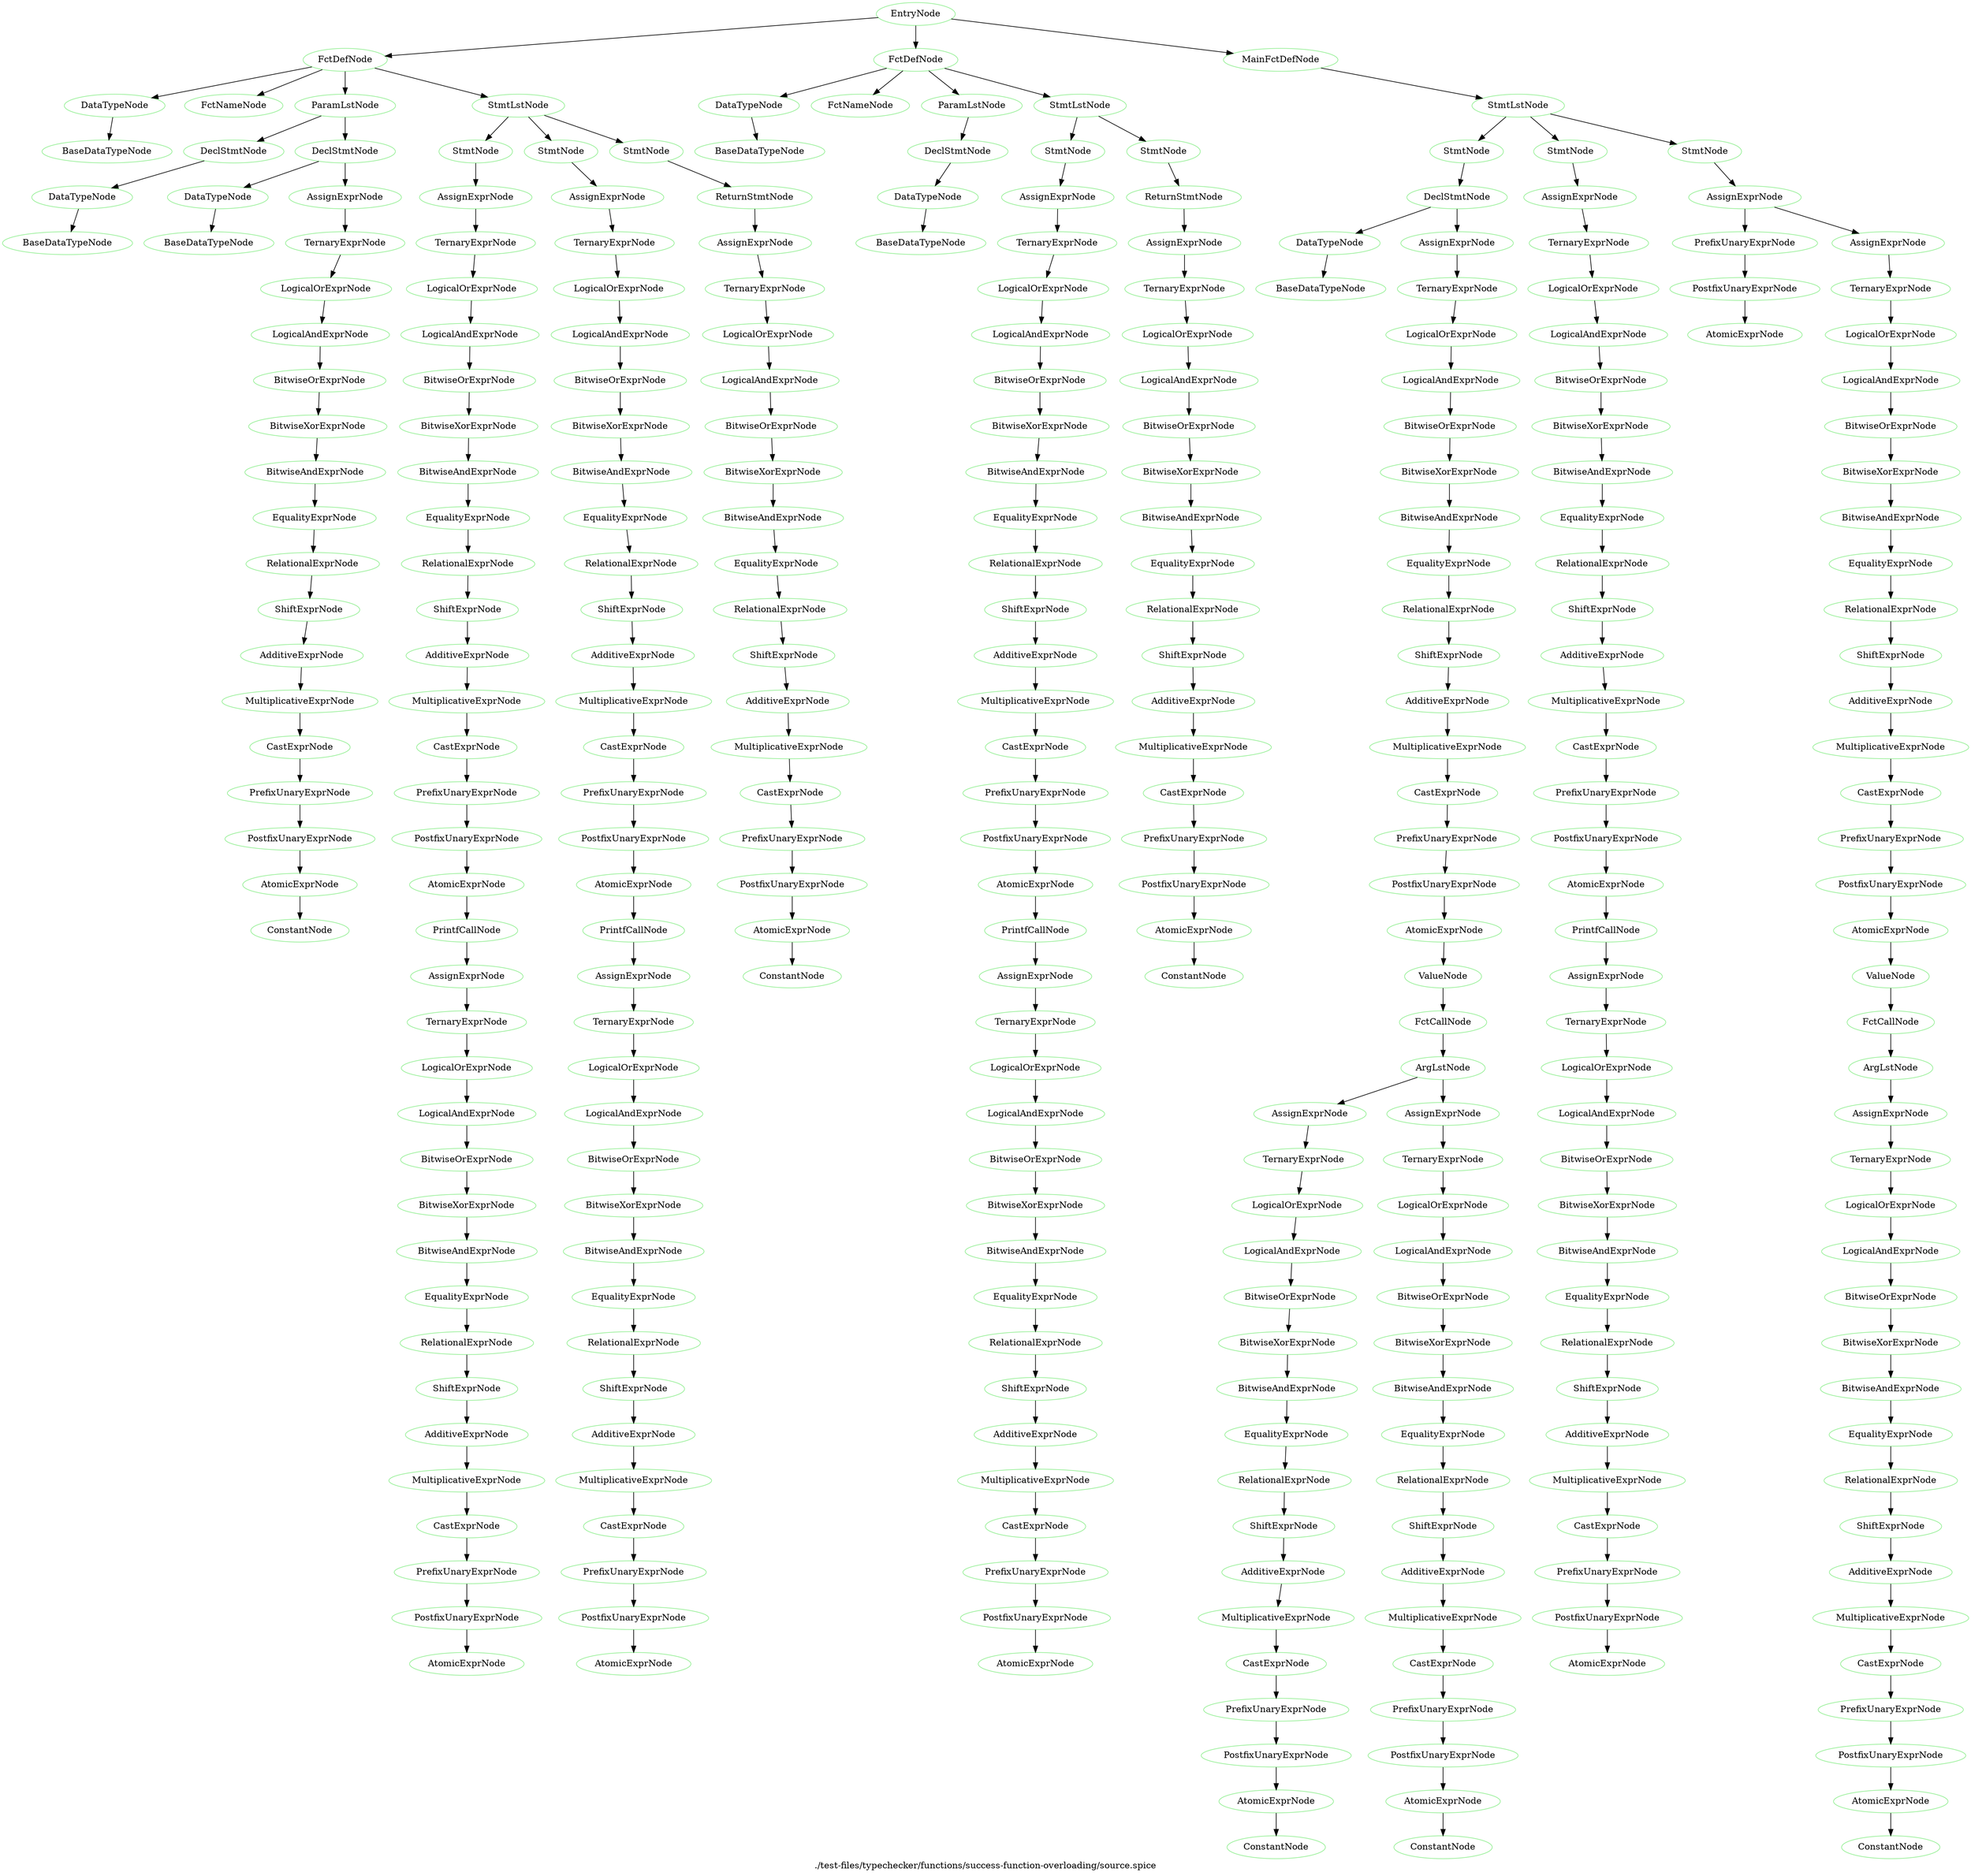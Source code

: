 digraph {
 rankdir="TB";
 label="./test-files/typechecker/functions/success-function-overloading/source.spice";
 L1C1_EntryNode [color="lightgreen",label="EntryNode"];
 L1C1_FctDefNode [color="lightgreen",label="FctDefNode"];
 L1C1_EntryNode -> L1C1_FctDefNode;
 L1C3_DataTypeNode [color="lightgreen",label="DataTypeNode"];
 L1C1_FctDefNode -> L1C3_DataTypeNode;
 L1C3_BaseDataTypeNode [color="lightgreen",label="BaseDataTypeNode"];
 L1C3_DataTypeNode -> L1C3_BaseDataTypeNode;
 L1C11_FctNameNode [color="lightgreen",label="FctNameNode"];
 L1C1_FctDefNode -> L1C11_FctNameNode;
 L1C26_ParamLstNode [color="lightgreen",label="ParamLstNode"];
 L1C1_FctDefNode -> L1C26_ParamLstNode;
 L1C26_DeclStmtNode [color="lightgreen",label="DeclStmtNode"];
 L1C26_ParamLstNode -> L1C26_DeclStmtNode;
 L1C26_DataTypeNode [color="lightgreen",label="DataTypeNode"];
 L1C26_DeclStmtNode -> L1C26_DataTypeNode;
 L1C26_BaseDataTypeNode [color="lightgreen",label="BaseDataTypeNode"];
 L1C26_DataTypeNode -> L1C26_BaseDataTypeNode;
 L1C44_DeclStmtNode [color="lightgreen",label="DeclStmtNode"];
 L1C26_ParamLstNode -> L1C44_DeclStmtNode;
 L1C44_DataTypeNode [color="lightgreen",label="DataTypeNode"];
 L1C44_DeclStmtNode -> L1C44_DataTypeNode;
 L1C44_BaseDataTypeNode [color="lightgreen",label="BaseDataTypeNode"];
 L1C44_DataTypeNode -> L1C44_BaseDataTypeNode;
 L1C62_AssignExprNode [color="lightgreen",label="AssignExprNode"];
 L1C44_DeclStmtNode -> L1C62_AssignExprNode;
 L1C62_TernaryExprNode [color="lightgreen",label="TernaryExprNode"];
 L1C62_AssignExprNode -> L1C62_TernaryExprNode;
 L1C62_LogicalOrExprNode [color="lightgreen",label="LogicalOrExprNode"];
 L1C62_TernaryExprNode -> L1C62_LogicalOrExprNode;
 L1C62_LogicalAndExprNode [color="lightgreen",label="LogicalAndExprNode"];
 L1C62_LogicalOrExprNode -> L1C62_LogicalAndExprNode;
 L1C62_BitwiseOrExprNode [color="lightgreen",label="BitwiseOrExprNode"];
 L1C62_LogicalAndExprNode -> L1C62_BitwiseOrExprNode;
 L1C62_BitwiseXorExprNode [color="lightgreen",label="BitwiseXorExprNode"];
 L1C62_BitwiseOrExprNode -> L1C62_BitwiseXorExprNode;
 L1C62_BitwiseAndExprNode [color="lightgreen",label="BitwiseAndExprNode"];
 L1C62_BitwiseXorExprNode -> L1C62_BitwiseAndExprNode;
 L1C62_EqualityExprNode [color="lightgreen",label="EqualityExprNode"];
 L1C62_BitwiseAndExprNode -> L1C62_EqualityExprNode;
 L1C62_RelationalExprNode [color="lightgreen",label="RelationalExprNode"];
 L1C62_EqualityExprNode -> L1C62_RelationalExprNode;
 L1C62_ShiftExprNode [color="lightgreen",label="ShiftExprNode"];
 L1C62_RelationalExprNode -> L1C62_ShiftExprNode;
 L1C62_AdditiveExprNode [color="lightgreen",label="AdditiveExprNode"];
 L1C62_ShiftExprNode -> L1C62_AdditiveExprNode;
 L1C62_MultiplicativeExprNode [color="lightgreen",label="MultiplicativeExprNode"];
 L1C62_AdditiveExprNode -> L1C62_MultiplicativeExprNode;
 L1C62_CastExprNode [color="lightgreen",label="CastExprNode"];
 L1C62_MultiplicativeExprNode -> L1C62_CastExprNode;
 L1C62_PrefixUnaryExprNode [color="lightgreen",label="PrefixUnaryExprNode"];
 L1C62_CastExprNode -> L1C62_PrefixUnaryExprNode;
 L1C62_PostfixUnaryExprNode [color="lightgreen",label="PostfixUnaryExprNode"];
 L1C62_PrefixUnaryExprNode -> L1C62_PostfixUnaryExprNode;
 L1C62_AtomicExprNode [color="lightgreen",label="AtomicExprNode"];
 L1C62_PostfixUnaryExprNode -> L1C62_AtomicExprNode;
 L1C62_ConstantNode [color="lightgreen",label="ConstantNode"];
 L1C62_AtomicExprNode -> L1C62_ConstantNode;
 L2C5_StmtLstNode [color="lightgreen",label="StmtLstNode"];
 L1C1_FctDefNode -> L2C5_StmtLstNode;
 L2C5_StmtNode [color="lightgreen",label="StmtNode"];
 L2C5_StmtLstNode -> L2C5_StmtNode;
 L2C5_AssignExprNode [color="lightgreen",label="AssignExprNode"];
 L2C5_StmtNode -> L2C5_AssignExprNode;
 L2C5_TernaryExprNode [color="lightgreen",label="TernaryExprNode"];
 L2C5_AssignExprNode -> L2C5_TernaryExprNode;
 L2C5_LogicalOrExprNode [color="lightgreen",label="LogicalOrExprNode"];
 L2C5_TernaryExprNode -> L2C5_LogicalOrExprNode;
 L2C5_LogicalAndExprNode [color="lightgreen",label="LogicalAndExprNode"];
 L2C5_LogicalOrExprNode -> L2C5_LogicalAndExprNode;
 L2C5_BitwiseOrExprNode [color="lightgreen",label="BitwiseOrExprNode"];
 L2C5_LogicalAndExprNode -> L2C5_BitwiseOrExprNode;
 L2C5_BitwiseXorExprNode [color="lightgreen",label="BitwiseXorExprNode"];
 L2C5_BitwiseOrExprNode -> L2C5_BitwiseXorExprNode;
 L2C5_BitwiseAndExprNode [color="lightgreen",label="BitwiseAndExprNode"];
 L2C5_BitwiseXorExprNode -> L2C5_BitwiseAndExprNode;
 L2C5_EqualityExprNode [color="lightgreen",label="EqualityExprNode"];
 L2C5_BitwiseAndExprNode -> L2C5_EqualityExprNode;
 L2C5_RelationalExprNode [color="lightgreen",label="RelationalExprNode"];
 L2C5_EqualityExprNode -> L2C5_RelationalExprNode;
 L2C5_ShiftExprNode [color="lightgreen",label="ShiftExprNode"];
 L2C5_RelationalExprNode -> L2C5_ShiftExprNode;
 L2C5_AdditiveExprNode [color="lightgreen",label="AdditiveExprNode"];
 L2C5_ShiftExprNode -> L2C5_AdditiveExprNode;
 L2C5_MultiplicativeExprNode [color="lightgreen",label="MultiplicativeExprNode"];
 L2C5_AdditiveExprNode -> L2C5_MultiplicativeExprNode;
 L2C5_CastExprNode [color="lightgreen",label="CastExprNode"];
 L2C5_MultiplicativeExprNode -> L2C5_CastExprNode;
 L2C5_PrefixUnaryExprNode [color="lightgreen",label="PrefixUnaryExprNode"];
 L2C5_CastExprNode -> L2C5_PrefixUnaryExprNode;
 L2C5_PostfixUnaryExprNode [color="lightgreen",label="PostfixUnaryExprNode"];
 L2C5_PrefixUnaryExprNode -> L2C5_PostfixUnaryExprNode;
 L2C5_AtomicExprNode [color="lightgreen",label="AtomicExprNode"];
 L2C5_PostfixUnaryExprNode -> L2C5_AtomicExprNode;
 L2C5_PrintfCallNode [color="lightgreen",label="PrintfCallNode"];
 L2C5_AtomicExprNode -> L2C5_PrintfCallNode;
 L2C31_AssignExprNode [color="lightgreen",label="AssignExprNode"];
 L2C5_PrintfCallNode -> L2C31_AssignExprNode;
 L2C31_TernaryExprNode [color="lightgreen",label="TernaryExprNode"];
 L2C31_AssignExprNode -> L2C31_TernaryExprNode;
 L2C31_LogicalOrExprNode [color="lightgreen",label="LogicalOrExprNode"];
 L2C31_TernaryExprNode -> L2C31_LogicalOrExprNode;
 L2C31_LogicalAndExprNode [color="lightgreen",label="LogicalAndExprNode"];
 L2C31_LogicalOrExprNode -> L2C31_LogicalAndExprNode;
 L2C31_BitwiseOrExprNode [color="lightgreen",label="BitwiseOrExprNode"];
 L2C31_LogicalAndExprNode -> L2C31_BitwiseOrExprNode;
 L2C31_BitwiseXorExprNode [color="lightgreen",label="BitwiseXorExprNode"];
 L2C31_BitwiseOrExprNode -> L2C31_BitwiseXorExprNode;
 L2C31_BitwiseAndExprNode [color="lightgreen",label="BitwiseAndExprNode"];
 L2C31_BitwiseXorExprNode -> L2C31_BitwiseAndExprNode;
 L2C31_EqualityExprNode [color="lightgreen",label="EqualityExprNode"];
 L2C31_BitwiseAndExprNode -> L2C31_EqualityExprNode;
 L2C31_RelationalExprNode [color="lightgreen",label="RelationalExprNode"];
 L2C31_EqualityExprNode -> L2C31_RelationalExprNode;
 L2C31_ShiftExprNode [color="lightgreen",label="ShiftExprNode"];
 L2C31_RelationalExprNode -> L2C31_ShiftExprNode;
 L2C31_AdditiveExprNode [color="lightgreen",label="AdditiveExprNode"];
 L2C31_ShiftExprNode -> L2C31_AdditiveExprNode;
 L2C31_MultiplicativeExprNode [color="lightgreen",label="MultiplicativeExprNode"];
 L2C31_AdditiveExprNode -> L2C31_MultiplicativeExprNode;
 L2C31_CastExprNode [color="lightgreen",label="CastExprNode"];
 L2C31_MultiplicativeExprNode -> L2C31_CastExprNode;
 L2C31_PrefixUnaryExprNode [color="lightgreen",label="PrefixUnaryExprNode"];
 L2C31_CastExprNode -> L2C31_PrefixUnaryExprNode;
 L2C31_PostfixUnaryExprNode [color="lightgreen",label="PostfixUnaryExprNode"];
 L2C31_PrefixUnaryExprNode -> L2C31_PostfixUnaryExprNode;
 L2C31_AtomicExprNode [color="lightgreen",label="AtomicExprNode"];
 L2C31_PostfixUnaryExprNode -> L2C31_AtomicExprNode;
 L3C5_StmtNode [color="lightgreen",label="StmtNode"];
 L2C5_StmtLstNode -> L3C5_StmtNode;
 L3C5_AssignExprNode [color="lightgreen",label="AssignExprNode"];
 L3C5_StmtNode -> L3C5_AssignExprNode;
 L3C5_TernaryExprNode [color="lightgreen",label="TernaryExprNode"];
 L3C5_AssignExprNode -> L3C5_TernaryExprNode;
 L3C5_LogicalOrExprNode [color="lightgreen",label="LogicalOrExprNode"];
 L3C5_TernaryExprNode -> L3C5_LogicalOrExprNode;
 L3C5_LogicalAndExprNode [color="lightgreen",label="LogicalAndExprNode"];
 L3C5_LogicalOrExprNode -> L3C5_LogicalAndExprNode;
 L3C5_BitwiseOrExprNode [color="lightgreen",label="BitwiseOrExprNode"];
 L3C5_LogicalAndExprNode -> L3C5_BitwiseOrExprNode;
 L3C5_BitwiseXorExprNode [color="lightgreen",label="BitwiseXorExprNode"];
 L3C5_BitwiseOrExprNode -> L3C5_BitwiseXorExprNode;
 L3C5_BitwiseAndExprNode [color="lightgreen",label="BitwiseAndExprNode"];
 L3C5_BitwiseXorExprNode -> L3C5_BitwiseAndExprNode;
 L3C5_EqualityExprNode [color="lightgreen",label="EqualityExprNode"];
 L3C5_BitwiseAndExprNode -> L3C5_EqualityExprNode;
 L3C5_RelationalExprNode [color="lightgreen",label="RelationalExprNode"];
 L3C5_EqualityExprNode -> L3C5_RelationalExprNode;
 L3C5_ShiftExprNode [color="lightgreen",label="ShiftExprNode"];
 L3C5_RelationalExprNode -> L3C5_ShiftExprNode;
 L3C5_AdditiveExprNode [color="lightgreen",label="AdditiveExprNode"];
 L3C5_ShiftExprNode -> L3C5_AdditiveExprNode;
 L3C5_MultiplicativeExprNode [color="lightgreen",label="MultiplicativeExprNode"];
 L3C5_AdditiveExprNode -> L3C5_MultiplicativeExprNode;
 L3C5_CastExprNode [color="lightgreen",label="CastExprNode"];
 L3C5_MultiplicativeExprNode -> L3C5_CastExprNode;
 L3C5_PrefixUnaryExprNode [color="lightgreen",label="PrefixUnaryExprNode"];
 L3C5_CastExprNode -> L3C5_PrefixUnaryExprNode;
 L3C5_PostfixUnaryExprNode [color="lightgreen",label="PostfixUnaryExprNode"];
 L3C5_PrefixUnaryExprNode -> L3C5_PostfixUnaryExprNode;
 L3C5_AtomicExprNode [color="lightgreen",label="AtomicExprNode"];
 L3C5_PostfixUnaryExprNode -> L3C5_AtomicExprNode;
 L3C5_PrintfCallNode [color="lightgreen",label="PrintfCallNode"];
 L3C5_AtomicExprNode -> L3C5_PrintfCallNode;
 L3C30_AssignExprNode [color="lightgreen",label="AssignExprNode"];
 L3C5_PrintfCallNode -> L3C30_AssignExprNode;
 L3C30_TernaryExprNode [color="lightgreen",label="TernaryExprNode"];
 L3C30_AssignExprNode -> L3C30_TernaryExprNode;
 L3C30_LogicalOrExprNode [color="lightgreen",label="LogicalOrExprNode"];
 L3C30_TernaryExprNode -> L3C30_LogicalOrExprNode;
 L3C30_LogicalAndExprNode [color="lightgreen",label="LogicalAndExprNode"];
 L3C30_LogicalOrExprNode -> L3C30_LogicalAndExprNode;
 L3C30_BitwiseOrExprNode [color="lightgreen",label="BitwiseOrExprNode"];
 L3C30_LogicalAndExprNode -> L3C30_BitwiseOrExprNode;
 L3C30_BitwiseXorExprNode [color="lightgreen",label="BitwiseXorExprNode"];
 L3C30_BitwiseOrExprNode -> L3C30_BitwiseXorExprNode;
 L3C30_BitwiseAndExprNode [color="lightgreen",label="BitwiseAndExprNode"];
 L3C30_BitwiseXorExprNode -> L3C30_BitwiseAndExprNode;
 L3C30_EqualityExprNode [color="lightgreen",label="EqualityExprNode"];
 L3C30_BitwiseAndExprNode -> L3C30_EqualityExprNode;
 L3C30_RelationalExprNode [color="lightgreen",label="RelationalExprNode"];
 L3C30_EqualityExprNode -> L3C30_RelationalExprNode;
 L3C30_ShiftExprNode [color="lightgreen",label="ShiftExprNode"];
 L3C30_RelationalExprNode -> L3C30_ShiftExprNode;
 L3C30_AdditiveExprNode [color="lightgreen",label="AdditiveExprNode"];
 L3C30_ShiftExprNode -> L3C30_AdditiveExprNode;
 L3C30_MultiplicativeExprNode [color="lightgreen",label="MultiplicativeExprNode"];
 L3C30_AdditiveExprNode -> L3C30_MultiplicativeExprNode;
 L3C30_CastExprNode [color="lightgreen",label="CastExprNode"];
 L3C30_MultiplicativeExprNode -> L3C30_CastExprNode;
 L3C30_PrefixUnaryExprNode [color="lightgreen",label="PrefixUnaryExprNode"];
 L3C30_CastExprNode -> L3C30_PrefixUnaryExprNode;
 L3C30_PostfixUnaryExprNode [color="lightgreen",label="PostfixUnaryExprNode"];
 L3C30_PrefixUnaryExprNode -> L3C30_PostfixUnaryExprNode;
 L3C30_AtomicExprNode [color="lightgreen",label="AtomicExprNode"];
 L3C30_PostfixUnaryExprNode -> L3C30_AtomicExprNode;
 L4C5_StmtNode [color="lightgreen",label="StmtNode"];
 L2C5_StmtLstNode -> L4C5_StmtNode;
 L4C5_ReturnStmtNode [color="lightgreen",label="ReturnStmtNode"];
 L4C5_StmtNode -> L4C5_ReturnStmtNode;
 L4C12_AssignExprNode [color="lightgreen",label="AssignExprNode"];
 L4C5_ReturnStmtNode -> L4C12_AssignExprNode;
 L4C12_TernaryExprNode [color="lightgreen",label="TernaryExprNode"];
 L4C12_AssignExprNode -> L4C12_TernaryExprNode;
 L4C12_LogicalOrExprNode [color="lightgreen",label="LogicalOrExprNode"];
 L4C12_TernaryExprNode -> L4C12_LogicalOrExprNode;
 L4C12_LogicalAndExprNode [color="lightgreen",label="LogicalAndExprNode"];
 L4C12_LogicalOrExprNode -> L4C12_LogicalAndExprNode;
 L4C12_BitwiseOrExprNode [color="lightgreen",label="BitwiseOrExprNode"];
 L4C12_LogicalAndExprNode -> L4C12_BitwiseOrExprNode;
 L4C12_BitwiseXorExprNode [color="lightgreen",label="BitwiseXorExprNode"];
 L4C12_BitwiseOrExprNode -> L4C12_BitwiseXorExprNode;
 L4C12_BitwiseAndExprNode [color="lightgreen",label="BitwiseAndExprNode"];
 L4C12_BitwiseXorExprNode -> L4C12_BitwiseAndExprNode;
 L4C12_EqualityExprNode [color="lightgreen",label="EqualityExprNode"];
 L4C12_BitwiseAndExprNode -> L4C12_EqualityExprNode;
 L4C12_RelationalExprNode [color="lightgreen",label="RelationalExprNode"];
 L4C12_EqualityExprNode -> L4C12_RelationalExprNode;
 L4C12_ShiftExprNode [color="lightgreen",label="ShiftExprNode"];
 L4C12_RelationalExprNode -> L4C12_ShiftExprNode;
 L4C12_AdditiveExprNode [color="lightgreen",label="AdditiveExprNode"];
 L4C12_ShiftExprNode -> L4C12_AdditiveExprNode;
 L4C12_MultiplicativeExprNode [color="lightgreen",label="MultiplicativeExprNode"];
 L4C12_AdditiveExprNode -> L4C12_MultiplicativeExprNode;
 L4C12_CastExprNode [color="lightgreen",label="CastExprNode"];
 L4C12_MultiplicativeExprNode -> L4C12_CastExprNode;
 L4C12_PrefixUnaryExprNode [color="lightgreen",label="PrefixUnaryExprNode"];
 L4C12_CastExprNode -> L4C12_PrefixUnaryExprNode;
 L4C12_PostfixUnaryExprNode [color="lightgreen",label="PostfixUnaryExprNode"];
 L4C12_PrefixUnaryExprNode -> L4C12_PostfixUnaryExprNode;
 L4C12_AtomicExprNode [color="lightgreen",label="AtomicExprNode"];
 L4C12_PostfixUnaryExprNode -> L4C12_AtomicExprNode;
 L4C12_ConstantNode [color="lightgreen",label="ConstantNode"];
 L4C12_AtomicExprNode -> L4C12_ConstantNode;
 L7C1_FctDefNode [color="lightgreen",label="FctDefNode"];
 L1C1_EntryNode -> L7C1_FctDefNode;
 L7C3_DataTypeNode [color="lightgreen",label="DataTypeNode"];
 L7C1_FctDefNode -> L7C3_DataTypeNode;
 L7C3_BaseDataTypeNode [color="lightgreen",label="BaseDataTypeNode"];
 L7C3_DataTypeNode -> L7C3_BaseDataTypeNode;
 L7C11_FctNameNode [color="lightgreen",label="FctNameNode"];
 L7C1_FctDefNode -> L7C11_FctNameNode;
 L7C26_ParamLstNode [color="lightgreen",label="ParamLstNode"];
 L7C1_FctDefNode -> L7C26_ParamLstNode;
 L7C26_DeclStmtNode [color="lightgreen",label="DeclStmtNode"];
 L7C26_ParamLstNode -> L7C26_DeclStmtNode;
 L7C26_DataTypeNode [color="lightgreen",label="DataTypeNode"];
 L7C26_DeclStmtNode -> L7C26_DataTypeNode;
 L7C26_BaseDataTypeNode [color="lightgreen",label="BaseDataTypeNode"];
 L7C26_DataTypeNode -> L7C26_BaseDataTypeNode;
 L8C5_StmtLstNode [color="lightgreen",label="StmtLstNode"];
 L7C1_FctDefNode -> L8C5_StmtLstNode;
 L8C5_StmtNode [color="lightgreen",label="StmtNode"];
 L8C5_StmtLstNode -> L8C5_StmtNode;
 L8C5_AssignExprNode [color="lightgreen",label="AssignExprNode"];
 L8C5_StmtNode -> L8C5_AssignExprNode;
 L8C5_TernaryExprNode [color="lightgreen",label="TernaryExprNode"];
 L8C5_AssignExprNode -> L8C5_TernaryExprNode;
 L8C5_LogicalOrExprNode [color="lightgreen",label="LogicalOrExprNode"];
 L8C5_TernaryExprNode -> L8C5_LogicalOrExprNode;
 L8C5_LogicalAndExprNode [color="lightgreen",label="LogicalAndExprNode"];
 L8C5_LogicalOrExprNode -> L8C5_LogicalAndExprNode;
 L8C5_BitwiseOrExprNode [color="lightgreen",label="BitwiseOrExprNode"];
 L8C5_LogicalAndExprNode -> L8C5_BitwiseOrExprNode;
 L8C5_BitwiseXorExprNode [color="lightgreen",label="BitwiseXorExprNode"];
 L8C5_BitwiseOrExprNode -> L8C5_BitwiseXorExprNode;
 L8C5_BitwiseAndExprNode [color="lightgreen",label="BitwiseAndExprNode"];
 L8C5_BitwiseXorExprNode -> L8C5_BitwiseAndExprNode;
 L8C5_EqualityExprNode [color="lightgreen",label="EqualityExprNode"];
 L8C5_BitwiseAndExprNode -> L8C5_EqualityExprNode;
 L8C5_RelationalExprNode [color="lightgreen",label="RelationalExprNode"];
 L8C5_EqualityExprNode -> L8C5_RelationalExprNode;
 L8C5_ShiftExprNode [color="lightgreen",label="ShiftExprNode"];
 L8C5_RelationalExprNode -> L8C5_ShiftExprNode;
 L8C5_AdditiveExprNode [color="lightgreen",label="AdditiveExprNode"];
 L8C5_ShiftExprNode -> L8C5_AdditiveExprNode;
 L8C5_MultiplicativeExprNode [color="lightgreen",label="MultiplicativeExprNode"];
 L8C5_AdditiveExprNode -> L8C5_MultiplicativeExprNode;
 L8C5_CastExprNode [color="lightgreen",label="CastExprNode"];
 L8C5_MultiplicativeExprNode -> L8C5_CastExprNode;
 L8C5_PrefixUnaryExprNode [color="lightgreen",label="PrefixUnaryExprNode"];
 L8C5_CastExprNode -> L8C5_PrefixUnaryExprNode;
 L8C5_PostfixUnaryExprNode [color="lightgreen",label="PostfixUnaryExprNode"];
 L8C5_PrefixUnaryExprNode -> L8C5_PostfixUnaryExprNode;
 L8C5_AtomicExprNode [color="lightgreen",label="AtomicExprNode"];
 L8C5_PostfixUnaryExprNode -> L8C5_AtomicExprNode;
 L8C5_PrintfCallNode [color="lightgreen",label="PrintfCallNode"];
 L8C5_AtomicExprNode -> L8C5_PrintfCallNode;
 L8C26_AssignExprNode [color="lightgreen",label="AssignExprNode"];
 L8C5_PrintfCallNode -> L8C26_AssignExprNode;
 L8C26_TernaryExprNode [color="lightgreen",label="TernaryExprNode"];
 L8C26_AssignExprNode -> L8C26_TernaryExprNode;
 L8C26_LogicalOrExprNode [color="lightgreen",label="LogicalOrExprNode"];
 L8C26_TernaryExprNode -> L8C26_LogicalOrExprNode;
 L8C26_LogicalAndExprNode [color="lightgreen",label="LogicalAndExprNode"];
 L8C26_LogicalOrExprNode -> L8C26_LogicalAndExprNode;
 L8C26_BitwiseOrExprNode [color="lightgreen",label="BitwiseOrExprNode"];
 L8C26_LogicalAndExprNode -> L8C26_BitwiseOrExprNode;
 L8C26_BitwiseXorExprNode [color="lightgreen",label="BitwiseXorExprNode"];
 L8C26_BitwiseOrExprNode -> L8C26_BitwiseXorExprNode;
 L8C26_BitwiseAndExprNode [color="lightgreen",label="BitwiseAndExprNode"];
 L8C26_BitwiseXorExprNode -> L8C26_BitwiseAndExprNode;
 L8C26_EqualityExprNode [color="lightgreen",label="EqualityExprNode"];
 L8C26_BitwiseAndExprNode -> L8C26_EqualityExprNode;
 L8C26_RelationalExprNode [color="lightgreen",label="RelationalExprNode"];
 L8C26_EqualityExprNode -> L8C26_RelationalExprNode;
 L8C26_ShiftExprNode [color="lightgreen",label="ShiftExprNode"];
 L8C26_RelationalExprNode -> L8C26_ShiftExprNode;
 L8C26_AdditiveExprNode [color="lightgreen",label="AdditiveExprNode"];
 L8C26_ShiftExprNode -> L8C26_AdditiveExprNode;
 L8C26_MultiplicativeExprNode [color="lightgreen",label="MultiplicativeExprNode"];
 L8C26_AdditiveExprNode -> L8C26_MultiplicativeExprNode;
 L8C26_CastExprNode [color="lightgreen",label="CastExprNode"];
 L8C26_MultiplicativeExprNode -> L8C26_CastExprNode;
 L8C26_PrefixUnaryExprNode [color="lightgreen",label="PrefixUnaryExprNode"];
 L8C26_CastExprNode -> L8C26_PrefixUnaryExprNode;
 L8C26_PostfixUnaryExprNode [color="lightgreen",label="PostfixUnaryExprNode"];
 L8C26_PrefixUnaryExprNode -> L8C26_PostfixUnaryExprNode;
 L8C26_AtomicExprNode [color="lightgreen",label="AtomicExprNode"];
 L8C26_PostfixUnaryExprNode -> L8C26_AtomicExprNode;
 L9C5_StmtNode [color="lightgreen",label="StmtNode"];
 L8C5_StmtLstNode -> L9C5_StmtNode;
 L9C5_ReturnStmtNode [color="lightgreen",label="ReturnStmtNode"];
 L9C5_StmtNode -> L9C5_ReturnStmtNode;
 L9C12_AssignExprNode [color="lightgreen",label="AssignExprNode"];
 L9C5_ReturnStmtNode -> L9C12_AssignExprNode;
 L9C12_TernaryExprNode [color="lightgreen",label="TernaryExprNode"];
 L9C12_AssignExprNode -> L9C12_TernaryExprNode;
 L9C12_LogicalOrExprNode [color="lightgreen",label="LogicalOrExprNode"];
 L9C12_TernaryExprNode -> L9C12_LogicalOrExprNode;
 L9C12_LogicalAndExprNode [color="lightgreen",label="LogicalAndExprNode"];
 L9C12_LogicalOrExprNode -> L9C12_LogicalAndExprNode;
 L9C12_BitwiseOrExprNode [color="lightgreen",label="BitwiseOrExprNode"];
 L9C12_LogicalAndExprNode -> L9C12_BitwiseOrExprNode;
 L9C12_BitwiseXorExprNode [color="lightgreen",label="BitwiseXorExprNode"];
 L9C12_BitwiseOrExprNode -> L9C12_BitwiseXorExprNode;
 L9C12_BitwiseAndExprNode [color="lightgreen",label="BitwiseAndExprNode"];
 L9C12_BitwiseXorExprNode -> L9C12_BitwiseAndExprNode;
 L9C12_EqualityExprNode [color="lightgreen",label="EqualityExprNode"];
 L9C12_BitwiseAndExprNode -> L9C12_EqualityExprNode;
 L9C12_RelationalExprNode [color="lightgreen",label="RelationalExprNode"];
 L9C12_EqualityExprNode -> L9C12_RelationalExprNode;
 L9C12_ShiftExprNode [color="lightgreen",label="ShiftExprNode"];
 L9C12_RelationalExprNode -> L9C12_ShiftExprNode;
 L9C12_AdditiveExprNode [color="lightgreen",label="AdditiveExprNode"];
 L9C12_ShiftExprNode -> L9C12_AdditiveExprNode;
 L9C12_MultiplicativeExprNode [color="lightgreen",label="MultiplicativeExprNode"];
 L9C12_AdditiveExprNode -> L9C12_MultiplicativeExprNode;
 L9C12_CastExprNode [color="lightgreen",label="CastExprNode"];
 L9C12_MultiplicativeExprNode -> L9C12_CastExprNode;
 L9C12_PrefixUnaryExprNode [color="lightgreen",label="PrefixUnaryExprNode"];
 L9C12_CastExprNode -> L9C12_PrefixUnaryExprNode;
 L9C12_PostfixUnaryExprNode [color="lightgreen",label="PostfixUnaryExprNode"];
 L9C12_PrefixUnaryExprNode -> L9C12_PostfixUnaryExprNode;
 L9C12_AtomicExprNode [color="lightgreen",label="AtomicExprNode"];
 L9C12_PostfixUnaryExprNode -> L9C12_AtomicExprNode;
 L9C12_ConstantNode [color="lightgreen",label="ConstantNode"];
 L9C12_AtomicExprNode -> L9C12_ConstantNode;
 L12C1_MainFctDefNode [color="lightgreen",label="MainFctDefNode"];
 L1C1_EntryNode -> L12C1_MainFctDefNode;
 L13C5_StmtLstNode [color="lightgreen",label="StmtLstNode"];
 L12C1_MainFctDefNode -> L13C5_StmtLstNode;
 L13C5_StmtNode [color="lightgreen",label="StmtNode"];
 L13C5_StmtLstNode -> L13C5_StmtNode;
 L13C5_DeclStmtNode [color="lightgreen",label="DeclStmtNode"];
 L13C5_StmtNode -> L13C5_DeclStmtNode;
 L13C5_DataTypeNode [color="lightgreen",label="DataTypeNode"];
 L13C5_DeclStmtNode -> L13C5_DataTypeNode;
 L13C5_BaseDataTypeNode [color="lightgreen",label="BaseDataTypeNode"];
 L13C5_DataTypeNode -> L13C5_BaseDataTypeNode;
 L13C15_AssignExprNode [color="lightgreen",label="AssignExprNode"];
 L13C5_DeclStmtNode -> L13C15_AssignExprNode;
 L13C15_TernaryExprNode [color="lightgreen",label="TernaryExprNode"];
 L13C15_AssignExprNode -> L13C15_TernaryExprNode;
 L13C15_LogicalOrExprNode [color="lightgreen",label="LogicalOrExprNode"];
 L13C15_TernaryExprNode -> L13C15_LogicalOrExprNode;
 L13C15_LogicalAndExprNode [color="lightgreen",label="LogicalAndExprNode"];
 L13C15_LogicalOrExprNode -> L13C15_LogicalAndExprNode;
 L13C15_BitwiseOrExprNode [color="lightgreen",label="BitwiseOrExprNode"];
 L13C15_LogicalAndExprNode -> L13C15_BitwiseOrExprNode;
 L13C15_BitwiseXorExprNode [color="lightgreen",label="BitwiseXorExprNode"];
 L13C15_BitwiseOrExprNode -> L13C15_BitwiseXorExprNode;
 L13C15_BitwiseAndExprNode [color="lightgreen",label="BitwiseAndExprNode"];
 L13C15_BitwiseXorExprNode -> L13C15_BitwiseAndExprNode;
 L13C15_EqualityExprNode [color="lightgreen",label="EqualityExprNode"];
 L13C15_BitwiseAndExprNode -> L13C15_EqualityExprNode;
 L13C15_RelationalExprNode [color="lightgreen",label="RelationalExprNode"];
 L13C15_EqualityExprNode -> L13C15_RelationalExprNode;
 L13C15_ShiftExprNode [color="lightgreen",label="ShiftExprNode"];
 L13C15_RelationalExprNode -> L13C15_ShiftExprNode;
 L13C15_AdditiveExprNode [color="lightgreen",label="AdditiveExprNode"];
 L13C15_ShiftExprNode -> L13C15_AdditiveExprNode;
 L13C15_MultiplicativeExprNode [color="lightgreen",label="MultiplicativeExprNode"];
 L13C15_AdditiveExprNode -> L13C15_MultiplicativeExprNode;
 L13C15_CastExprNode [color="lightgreen",label="CastExprNode"];
 L13C15_MultiplicativeExprNode -> L13C15_CastExprNode;
 L13C15_PrefixUnaryExprNode [color="lightgreen",label="PrefixUnaryExprNode"];
 L13C15_CastExprNode -> L13C15_PrefixUnaryExprNode;
 L13C15_PostfixUnaryExprNode [color="lightgreen",label="PostfixUnaryExprNode"];
 L13C15_PrefixUnaryExprNode -> L13C15_PostfixUnaryExprNode;
 L13C15_AtomicExprNode [color="lightgreen",label="AtomicExprNode"];
 L13C15_PostfixUnaryExprNode -> L13C15_AtomicExprNode;
 L13C15_ValueNode [color="lightgreen",label="ValueNode"];
 L13C15_AtomicExprNode -> L13C15_ValueNode;
 L13C15_FctCallNode [color="lightgreen",label="FctCallNode"];
 L13C15_ValueNode -> L13C15_FctCallNode;
 L13C30_ArgLstNode [color="lightgreen",label="ArgLstNode"];
 L13C15_FctCallNode -> L13C30_ArgLstNode;
 L13C30_AssignExprNode [color="lightgreen",label="AssignExprNode"];
 L13C30_ArgLstNode -> L13C30_AssignExprNode;
 L13C30_TernaryExprNode [color="lightgreen",label="TernaryExprNode"];
 L13C30_AssignExprNode -> L13C30_TernaryExprNode;
 L13C30_LogicalOrExprNode [color="lightgreen",label="LogicalOrExprNode"];
 L13C30_TernaryExprNode -> L13C30_LogicalOrExprNode;
 L13C30_LogicalAndExprNode [color="lightgreen",label="LogicalAndExprNode"];
 L13C30_LogicalOrExprNode -> L13C30_LogicalAndExprNode;
 L13C30_BitwiseOrExprNode [color="lightgreen",label="BitwiseOrExprNode"];
 L13C30_LogicalAndExprNode -> L13C30_BitwiseOrExprNode;
 L13C30_BitwiseXorExprNode [color="lightgreen",label="BitwiseXorExprNode"];
 L13C30_BitwiseOrExprNode -> L13C30_BitwiseXorExprNode;
 L13C30_BitwiseAndExprNode [color="lightgreen",label="BitwiseAndExprNode"];
 L13C30_BitwiseXorExprNode -> L13C30_BitwiseAndExprNode;
 L13C30_EqualityExprNode [color="lightgreen",label="EqualityExprNode"];
 L13C30_BitwiseAndExprNode -> L13C30_EqualityExprNode;
 L13C30_RelationalExprNode [color="lightgreen",label="RelationalExprNode"];
 L13C30_EqualityExprNode -> L13C30_RelationalExprNode;
 L13C30_ShiftExprNode [color="lightgreen",label="ShiftExprNode"];
 L13C30_RelationalExprNode -> L13C30_ShiftExprNode;
 L13C30_AdditiveExprNode [color="lightgreen",label="AdditiveExprNode"];
 L13C30_ShiftExprNode -> L13C30_AdditiveExprNode;
 L13C30_MultiplicativeExprNode [color="lightgreen",label="MultiplicativeExprNode"];
 L13C30_AdditiveExprNode -> L13C30_MultiplicativeExprNode;
 L13C30_CastExprNode [color="lightgreen",label="CastExprNode"];
 L13C30_MultiplicativeExprNode -> L13C30_CastExprNode;
 L13C30_PrefixUnaryExprNode [color="lightgreen",label="PrefixUnaryExprNode"];
 L13C30_CastExprNode -> L13C30_PrefixUnaryExprNode;
 L13C30_PostfixUnaryExprNode [color="lightgreen",label="PostfixUnaryExprNode"];
 L13C30_PrefixUnaryExprNode -> L13C30_PostfixUnaryExprNode;
 L13C30_AtomicExprNode [color="lightgreen",label="AtomicExprNode"];
 L13C30_PostfixUnaryExprNode -> L13C30_AtomicExprNode;
 L13C30_ConstantNode [color="lightgreen",label="ConstantNode"];
 L13C30_AtomicExprNode -> L13C30_ConstantNode;
 L13C33_AssignExprNode [color="lightgreen",label="AssignExprNode"];
 L13C30_ArgLstNode -> L13C33_AssignExprNode;
 L13C33_TernaryExprNode [color="lightgreen",label="TernaryExprNode"];
 L13C33_AssignExprNode -> L13C33_TernaryExprNode;
 L13C33_LogicalOrExprNode [color="lightgreen",label="LogicalOrExprNode"];
 L13C33_TernaryExprNode -> L13C33_LogicalOrExprNode;
 L13C33_LogicalAndExprNode [color="lightgreen",label="LogicalAndExprNode"];
 L13C33_LogicalOrExprNode -> L13C33_LogicalAndExprNode;
 L13C33_BitwiseOrExprNode [color="lightgreen",label="BitwiseOrExprNode"];
 L13C33_LogicalAndExprNode -> L13C33_BitwiseOrExprNode;
 L13C33_BitwiseXorExprNode [color="lightgreen",label="BitwiseXorExprNode"];
 L13C33_BitwiseOrExprNode -> L13C33_BitwiseXorExprNode;
 L13C33_BitwiseAndExprNode [color="lightgreen",label="BitwiseAndExprNode"];
 L13C33_BitwiseXorExprNode -> L13C33_BitwiseAndExprNode;
 L13C33_EqualityExprNode [color="lightgreen",label="EqualityExprNode"];
 L13C33_BitwiseAndExprNode -> L13C33_EqualityExprNode;
 L13C33_RelationalExprNode [color="lightgreen",label="RelationalExprNode"];
 L13C33_EqualityExprNode -> L13C33_RelationalExprNode;
 L13C33_ShiftExprNode [color="lightgreen",label="ShiftExprNode"];
 L13C33_RelationalExprNode -> L13C33_ShiftExprNode;
 L13C33_AdditiveExprNode [color="lightgreen",label="AdditiveExprNode"];
 L13C33_ShiftExprNode -> L13C33_AdditiveExprNode;
 L13C33_MultiplicativeExprNode [color="lightgreen",label="MultiplicativeExprNode"];
 L13C33_AdditiveExprNode -> L13C33_MultiplicativeExprNode;
 L13C33_CastExprNode [color="lightgreen",label="CastExprNode"];
 L13C33_MultiplicativeExprNode -> L13C33_CastExprNode;
 L13C33_PrefixUnaryExprNode [color="lightgreen",label="PrefixUnaryExprNode"];
 L13C33_CastExprNode -> L13C33_PrefixUnaryExprNode;
 L13C33_PostfixUnaryExprNode [color="lightgreen",label="PostfixUnaryExprNode"];
 L13C33_PrefixUnaryExprNode -> L13C33_PostfixUnaryExprNode;
 L13C33_AtomicExprNode [color="lightgreen",label="AtomicExprNode"];
 L13C33_PostfixUnaryExprNode -> L13C33_AtomicExprNode;
 L13C33_ConstantNode [color="lightgreen",label="ConstantNode"];
 L13C33_AtomicExprNode -> L13C33_ConstantNode;
 L14C5_StmtNode [color="lightgreen",label="StmtNode"];
 L13C5_StmtLstNode -> L14C5_StmtNode;
 L14C5_AssignExprNode [color="lightgreen",label="AssignExprNode"];
 L14C5_StmtNode -> L14C5_AssignExprNode;
 L14C5_TernaryExprNode [color="lightgreen",label="TernaryExprNode"];
 L14C5_AssignExprNode -> L14C5_TernaryExprNode;
 L14C5_LogicalOrExprNode [color="lightgreen",label="LogicalOrExprNode"];
 L14C5_TernaryExprNode -> L14C5_LogicalOrExprNode;
 L14C5_LogicalAndExprNode [color="lightgreen",label="LogicalAndExprNode"];
 L14C5_LogicalOrExprNode -> L14C5_LogicalAndExprNode;
 L14C5_BitwiseOrExprNode [color="lightgreen",label="BitwiseOrExprNode"];
 L14C5_LogicalAndExprNode -> L14C5_BitwiseOrExprNode;
 L14C5_BitwiseXorExprNode [color="lightgreen",label="BitwiseXorExprNode"];
 L14C5_BitwiseOrExprNode -> L14C5_BitwiseXorExprNode;
 L14C5_BitwiseAndExprNode [color="lightgreen",label="BitwiseAndExprNode"];
 L14C5_BitwiseXorExprNode -> L14C5_BitwiseAndExprNode;
 L14C5_EqualityExprNode [color="lightgreen",label="EqualityExprNode"];
 L14C5_BitwiseAndExprNode -> L14C5_EqualityExprNode;
 L14C5_RelationalExprNode [color="lightgreen",label="RelationalExprNode"];
 L14C5_EqualityExprNode -> L14C5_RelationalExprNode;
 L14C5_ShiftExprNode [color="lightgreen",label="ShiftExprNode"];
 L14C5_RelationalExprNode -> L14C5_ShiftExprNode;
 L14C5_AdditiveExprNode [color="lightgreen",label="AdditiveExprNode"];
 L14C5_ShiftExprNode -> L14C5_AdditiveExprNode;
 L14C5_MultiplicativeExprNode [color="lightgreen",label="MultiplicativeExprNode"];
 L14C5_AdditiveExprNode -> L14C5_MultiplicativeExprNode;
 L14C5_CastExprNode [color="lightgreen",label="CastExprNode"];
 L14C5_MultiplicativeExprNode -> L14C5_CastExprNode;
 L14C5_PrefixUnaryExprNode [color="lightgreen",label="PrefixUnaryExprNode"];
 L14C5_CastExprNode -> L14C5_PrefixUnaryExprNode;
 L14C5_PostfixUnaryExprNode [color="lightgreen",label="PostfixUnaryExprNode"];
 L14C5_PrefixUnaryExprNode -> L14C5_PostfixUnaryExprNode;
 L14C5_AtomicExprNode [color="lightgreen",label="AtomicExprNode"];
 L14C5_PostfixUnaryExprNode -> L14C5_AtomicExprNode;
 L14C5_PrintfCallNode [color="lightgreen",label="PrintfCallNode"];
 L14C5_AtomicExprNode -> L14C5_PrintfCallNode;
 L14C28_AssignExprNode [color="lightgreen",label="AssignExprNode"];
 L14C5_PrintfCallNode -> L14C28_AssignExprNode;
 L14C28_TernaryExprNode [color="lightgreen",label="TernaryExprNode"];
 L14C28_AssignExprNode -> L14C28_TernaryExprNode;
 L14C28_LogicalOrExprNode [color="lightgreen",label="LogicalOrExprNode"];
 L14C28_TernaryExprNode -> L14C28_LogicalOrExprNode;
 L14C28_LogicalAndExprNode [color="lightgreen",label="LogicalAndExprNode"];
 L14C28_LogicalOrExprNode -> L14C28_LogicalAndExprNode;
 L14C28_BitwiseOrExprNode [color="lightgreen",label="BitwiseOrExprNode"];
 L14C28_LogicalAndExprNode -> L14C28_BitwiseOrExprNode;
 L14C28_BitwiseXorExprNode [color="lightgreen",label="BitwiseXorExprNode"];
 L14C28_BitwiseOrExprNode -> L14C28_BitwiseXorExprNode;
 L14C28_BitwiseAndExprNode [color="lightgreen",label="BitwiseAndExprNode"];
 L14C28_BitwiseXorExprNode -> L14C28_BitwiseAndExprNode;
 L14C28_EqualityExprNode [color="lightgreen",label="EqualityExprNode"];
 L14C28_BitwiseAndExprNode -> L14C28_EqualityExprNode;
 L14C28_RelationalExprNode [color="lightgreen",label="RelationalExprNode"];
 L14C28_EqualityExprNode -> L14C28_RelationalExprNode;
 L14C28_ShiftExprNode [color="lightgreen",label="ShiftExprNode"];
 L14C28_RelationalExprNode -> L14C28_ShiftExprNode;
 L14C28_AdditiveExprNode [color="lightgreen",label="AdditiveExprNode"];
 L14C28_ShiftExprNode -> L14C28_AdditiveExprNode;
 L14C28_MultiplicativeExprNode [color="lightgreen",label="MultiplicativeExprNode"];
 L14C28_AdditiveExprNode -> L14C28_MultiplicativeExprNode;
 L14C28_CastExprNode [color="lightgreen",label="CastExprNode"];
 L14C28_MultiplicativeExprNode -> L14C28_CastExprNode;
 L14C28_PrefixUnaryExprNode [color="lightgreen",label="PrefixUnaryExprNode"];
 L14C28_CastExprNode -> L14C28_PrefixUnaryExprNode;
 L14C28_PostfixUnaryExprNode [color="lightgreen",label="PostfixUnaryExprNode"];
 L14C28_PrefixUnaryExprNode -> L14C28_PostfixUnaryExprNode;
 L14C28_AtomicExprNode [color="lightgreen",label="AtomicExprNode"];
 L14C28_PostfixUnaryExprNode -> L14C28_AtomicExprNode;
 L15C5_StmtNode [color="lightgreen",label="StmtNode"];
 L13C5_StmtLstNode -> L15C5_StmtNode;
 L15C5_AssignExprNode [color="lightgreen",label="AssignExprNode"];
 L15C5_StmtNode -> L15C5_AssignExprNode;
 L15C5_PrefixUnaryExprNode [color="lightgreen",label="PrefixUnaryExprNode"];
 L15C5_AssignExprNode -> L15C5_PrefixUnaryExprNode;
 L15C5_PostfixUnaryExprNode [color="lightgreen",label="PostfixUnaryExprNode"];
 L15C5_PrefixUnaryExprNode -> L15C5_PostfixUnaryExprNode;
 L15C5_AtomicExprNode [color="lightgreen",label="AtomicExprNode"];
 L15C5_PostfixUnaryExprNode -> L15C5_AtomicExprNode;
 L15C11_AssignExprNode [color="lightgreen",label="AssignExprNode"];
 L15C5_AssignExprNode -> L15C11_AssignExprNode;
 L15C11_TernaryExprNode [color="lightgreen",label="TernaryExprNode"];
 L15C11_AssignExprNode -> L15C11_TernaryExprNode;
 L15C11_LogicalOrExprNode [color="lightgreen",label="LogicalOrExprNode"];
 L15C11_TernaryExprNode -> L15C11_LogicalOrExprNode;
 L15C11_LogicalAndExprNode [color="lightgreen",label="LogicalAndExprNode"];
 L15C11_LogicalOrExprNode -> L15C11_LogicalAndExprNode;
 L15C11_BitwiseOrExprNode [color="lightgreen",label="BitwiseOrExprNode"];
 L15C11_LogicalAndExprNode -> L15C11_BitwiseOrExprNode;
 L15C11_BitwiseXorExprNode [color="lightgreen",label="BitwiseXorExprNode"];
 L15C11_BitwiseOrExprNode -> L15C11_BitwiseXorExprNode;
 L15C11_BitwiseAndExprNode [color="lightgreen",label="BitwiseAndExprNode"];
 L15C11_BitwiseXorExprNode -> L15C11_BitwiseAndExprNode;
 L15C11_EqualityExprNode [color="lightgreen",label="EqualityExprNode"];
 L15C11_BitwiseAndExprNode -> L15C11_EqualityExprNode;
 L15C11_RelationalExprNode [color="lightgreen",label="RelationalExprNode"];
 L15C11_EqualityExprNode -> L15C11_RelationalExprNode;
 L15C11_ShiftExprNode [color="lightgreen",label="ShiftExprNode"];
 L15C11_RelationalExprNode -> L15C11_ShiftExprNode;
 L15C11_AdditiveExprNode [color="lightgreen",label="AdditiveExprNode"];
 L15C11_ShiftExprNode -> L15C11_AdditiveExprNode;
 L15C11_MultiplicativeExprNode [color="lightgreen",label="MultiplicativeExprNode"];
 L15C11_AdditiveExprNode -> L15C11_MultiplicativeExprNode;
 L15C11_CastExprNode [color="lightgreen",label="CastExprNode"];
 L15C11_MultiplicativeExprNode -> L15C11_CastExprNode;
 L15C11_PrefixUnaryExprNode [color="lightgreen",label="PrefixUnaryExprNode"];
 L15C11_CastExprNode -> L15C11_PrefixUnaryExprNode;
 L15C11_PostfixUnaryExprNode [color="lightgreen",label="PostfixUnaryExprNode"];
 L15C11_PrefixUnaryExprNode -> L15C11_PostfixUnaryExprNode;
 L15C11_AtomicExprNode [color="lightgreen",label="AtomicExprNode"];
 L15C11_PostfixUnaryExprNode -> L15C11_AtomicExprNode;
 L15C11_ValueNode [color="lightgreen",label="ValueNode"];
 L15C11_AtomicExprNode -> L15C11_ValueNode;
 L15C11_FctCallNode [color="lightgreen",label="FctCallNode"];
 L15C11_ValueNode -> L15C11_FctCallNode;
 L15C26_ArgLstNode [color="lightgreen",label="ArgLstNode"];
 L15C11_FctCallNode -> L15C26_ArgLstNode;
 L15C26_AssignExprNode [color="lightgreen",label="AssignExprNode"];
 L15C26_ArgLstNode -> L15C26_AssignExprNode;
 L15C26_TernaryExprNode [color="lightgreen",label="TernaryExprNode"];
 L15C26_AssignExprNode -> L15C26_TernaryExprNode;
 L15C26_LogicalOrExprNode [color="lightgreen",label="LogicalOrExprNode"];
 L15C26_TernaryExprNode -> L15C26_LogicalOrExprNode;
 L15C26_LogicalAndExprNode [color="lightgreen",label="LogicalAndExprNode"];
 L15C26_LogicalOrExprNode -> L15C26_LogicalAndExprNode;
 L15C26_BitwiseOrExprNode [color="lightgreen",label="BitwiseOrExprNode"];
 L15C26_LogicalAndExprNode -> L15C26_BitwiseOrExprNode;
 L15C26_BitwiseXorExprNode [color="lightgreen",label="BitwiseXorExprNode"];
 L15C26_BitwiseOrExprNode -> L15C26_BitwiseXorExprNode;
 L15C26_BitwiseAndExprNode [color="lightgreen",label="BitwiseAndExprNode"];
 L15C26_BitwiseXorExprNode -> L15C26_BitwiseAndExprNode;
 L15C26_EqualityExprNode [color="lightgreen",label="EqualityExprNode"];
 L15C26_BitwiseAndExprNode -> L15C26_EqualityExprNode;
 L15C26_RelationalExprNode [color="lightgreen",label="RelationalExprNode"];
 L15C26_EqualityExprNode -> L15C26_RelationalExprNode;
 L15C26_ShiftExprNode [color="lightgreen",label="ShiftExprNode"];
 L15C26_RelationalExprNode -> L15C26_ShiftExprNode;
 L15C26_AdditiveExprNode [color="lightgreen",label="AdditiveExprNode"];
 L15C26_ShiftExprNode -> L15C26_AdditiveExprNode;
 L15C26_MultiplicativeExprNode [color="lightgreen",label="MultiplicativeExprNode"];
 L15C26_AdditiveExprNode -> L15C26_MultiplicativeExprNode;
 L15C26_CastExprNode [color="lightgreen",label="CastExprNode"];
 L15C26_MultiplicativeExprNode -> L15C26_CastExprNode;
 L15C26_PrefixUnaryExprNode [color="lightgreen",label="PrefixUnaryExprNode"];
 L15C26_CastExprNode -> L15C26_PrefixUnaryExprNode;
 L15C26_PostfixUnaryExprNode [color="lightgreen",label="PostfixUnaryExprNode"];
 L15C26_PrefixUnaryExprNode -> L15C26_PostfixUnaryExprNode;
 L15C26_AtomicExprNode [color="lightgreen",label="AtomicExprNode"];
 L15C26_PostfixUnaryExprNode -> L15C26_AtomicExprNode;
 L15C26_ConstantNode [color="lightgreen",label="ConstantNode"];
 L15C26_AtomicExprNode -> L15C26_ConstantNode;
}
